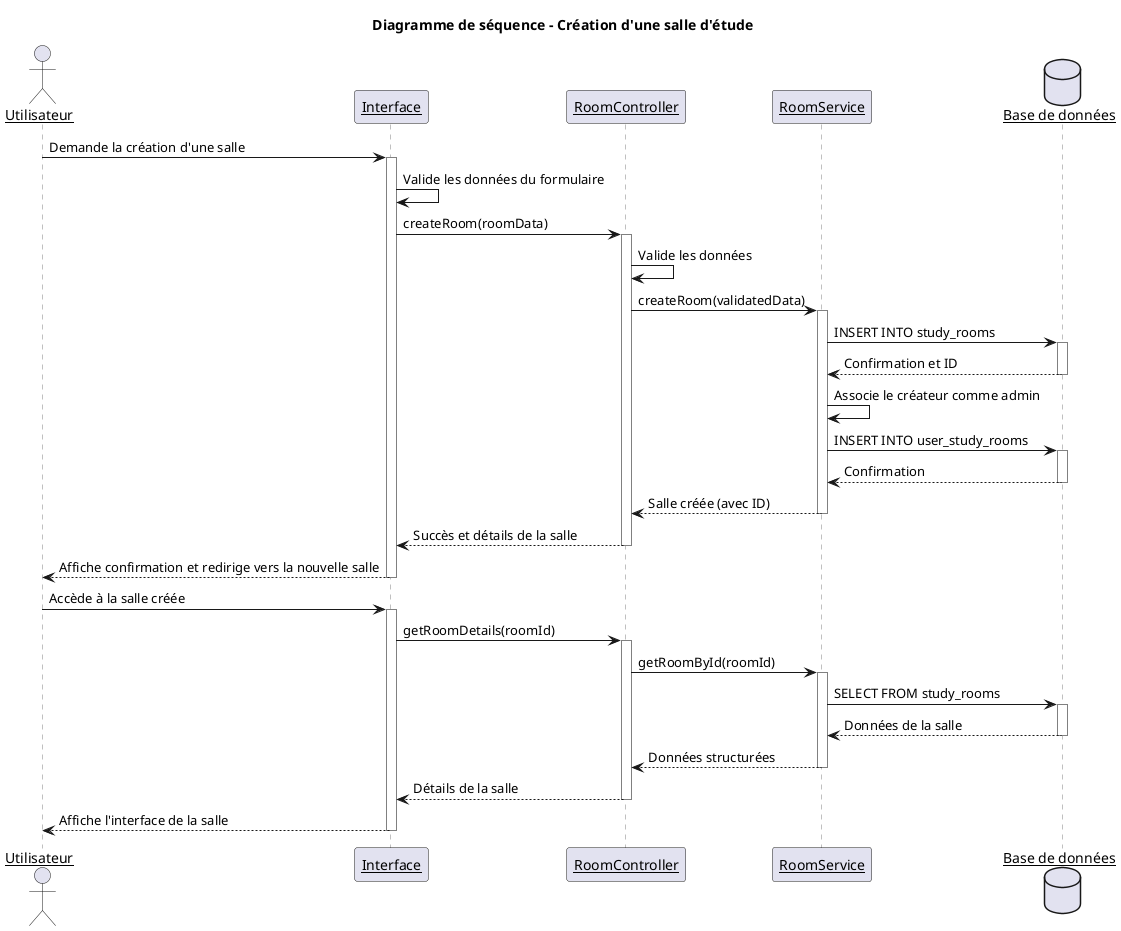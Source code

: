 @startuml chapterIII_uml_sequence_room
skinparam backgroundColor white
skinparam sequenceParticipant underline
skinparam sequenceArrowThickness 1
skinparam sequenceLifeLineBorderColor gray
skinparam sequenceGroupBorderThickness 1

title Diagramme de séquence - Création d'une salle d'étude

actor "Utilisateur" as User
participant "Interface" as UI
participant "RoomController" as Controller
participant "RoomService" as Service
database "Base de données" as DB

User -> UI: Demande la création d'une salle
activate UI

UI -> UI: Valide les données du formulaire
UI -> Controller: createRoom(roomData)
activate Controller

Controller -> Controller: Valide les données
Controller -> Service: createRoom(validatedData)
activate Service

Service -> DB: INSERT INTO study_rooms
activate DB
DB --> Service: Confirmation et ID
deactivate DB

Service -> Service: Associe le créateur comme admin
Service -> DB: INSERT INTO user_study_rooms
activate DB
DB --> Service: Confirmation
deactivate DB

Service --> Controller: Salle créée (avec ID)
deactivate Service

Controller --> UI: Succès et détails de la salle
deactivate Controller

UI --> User: Affiche confirmation et redirige vers la nouvelle salle
deactivate UI

User -> UI: Accède à la salle créée
activate UI
UI -> Controller: getRoomDetails(roomId)
activate Controller
Controller -> Service: getRoomById(roomId)
activate Service
Service -> DB: SELECT FROM study_rooms
activate DB
DB --> Service: Données de la salle
deactivate DB
Service --> Controller: Données structurées
deactivate Service
Controller --> UI: Détails de la salle
deactivate Controller
UI --> User: Affiche l'interface de la salle
deactivate UI

@enduml 